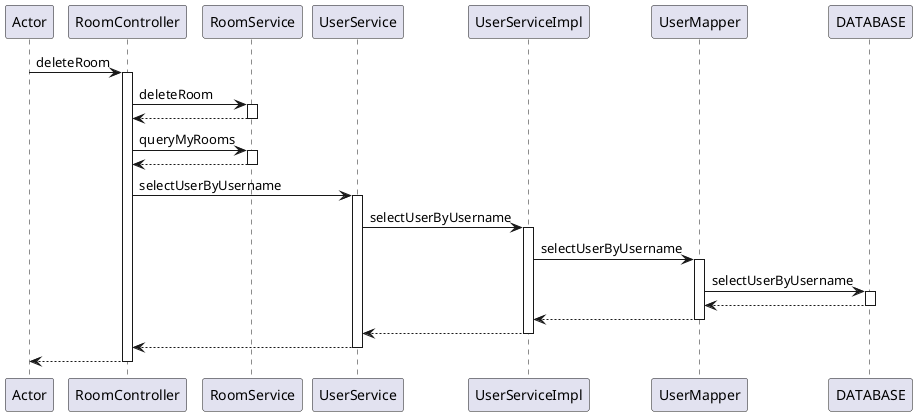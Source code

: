 @startuml
participant Actor
Actor -> RoomController : deleteRoom
activate RoomController
RoomController -> RoomService : deleteRoom
activate RoomService
RoomService --> RoomController
deactivate RoomService
RoomController -> RoomService : queryMyRooms
activate RoomService
RoomService --> RoomController
deactivate RoomService
RoomController -> UserService : selectUserByUsername
activate UserService
UserService -> UserServiceImpl : selectUserByUsername
activate UserServiceImpl

UserServiceImpl -> UserMapper : selectUserByUsername
activate UserMapper
UserMapper -> DATABASE : selectUserByUsername
activate DATABASE
DATABASE --> UserMapper
deactivate DATABASE
UserMapper --> UserServiceImpl
deactivate UserMapper

UserServiceImpl --> UserService
deactivate UserServiceImpl
UserService --> RoomController
deactivate UserService
return
@enduml